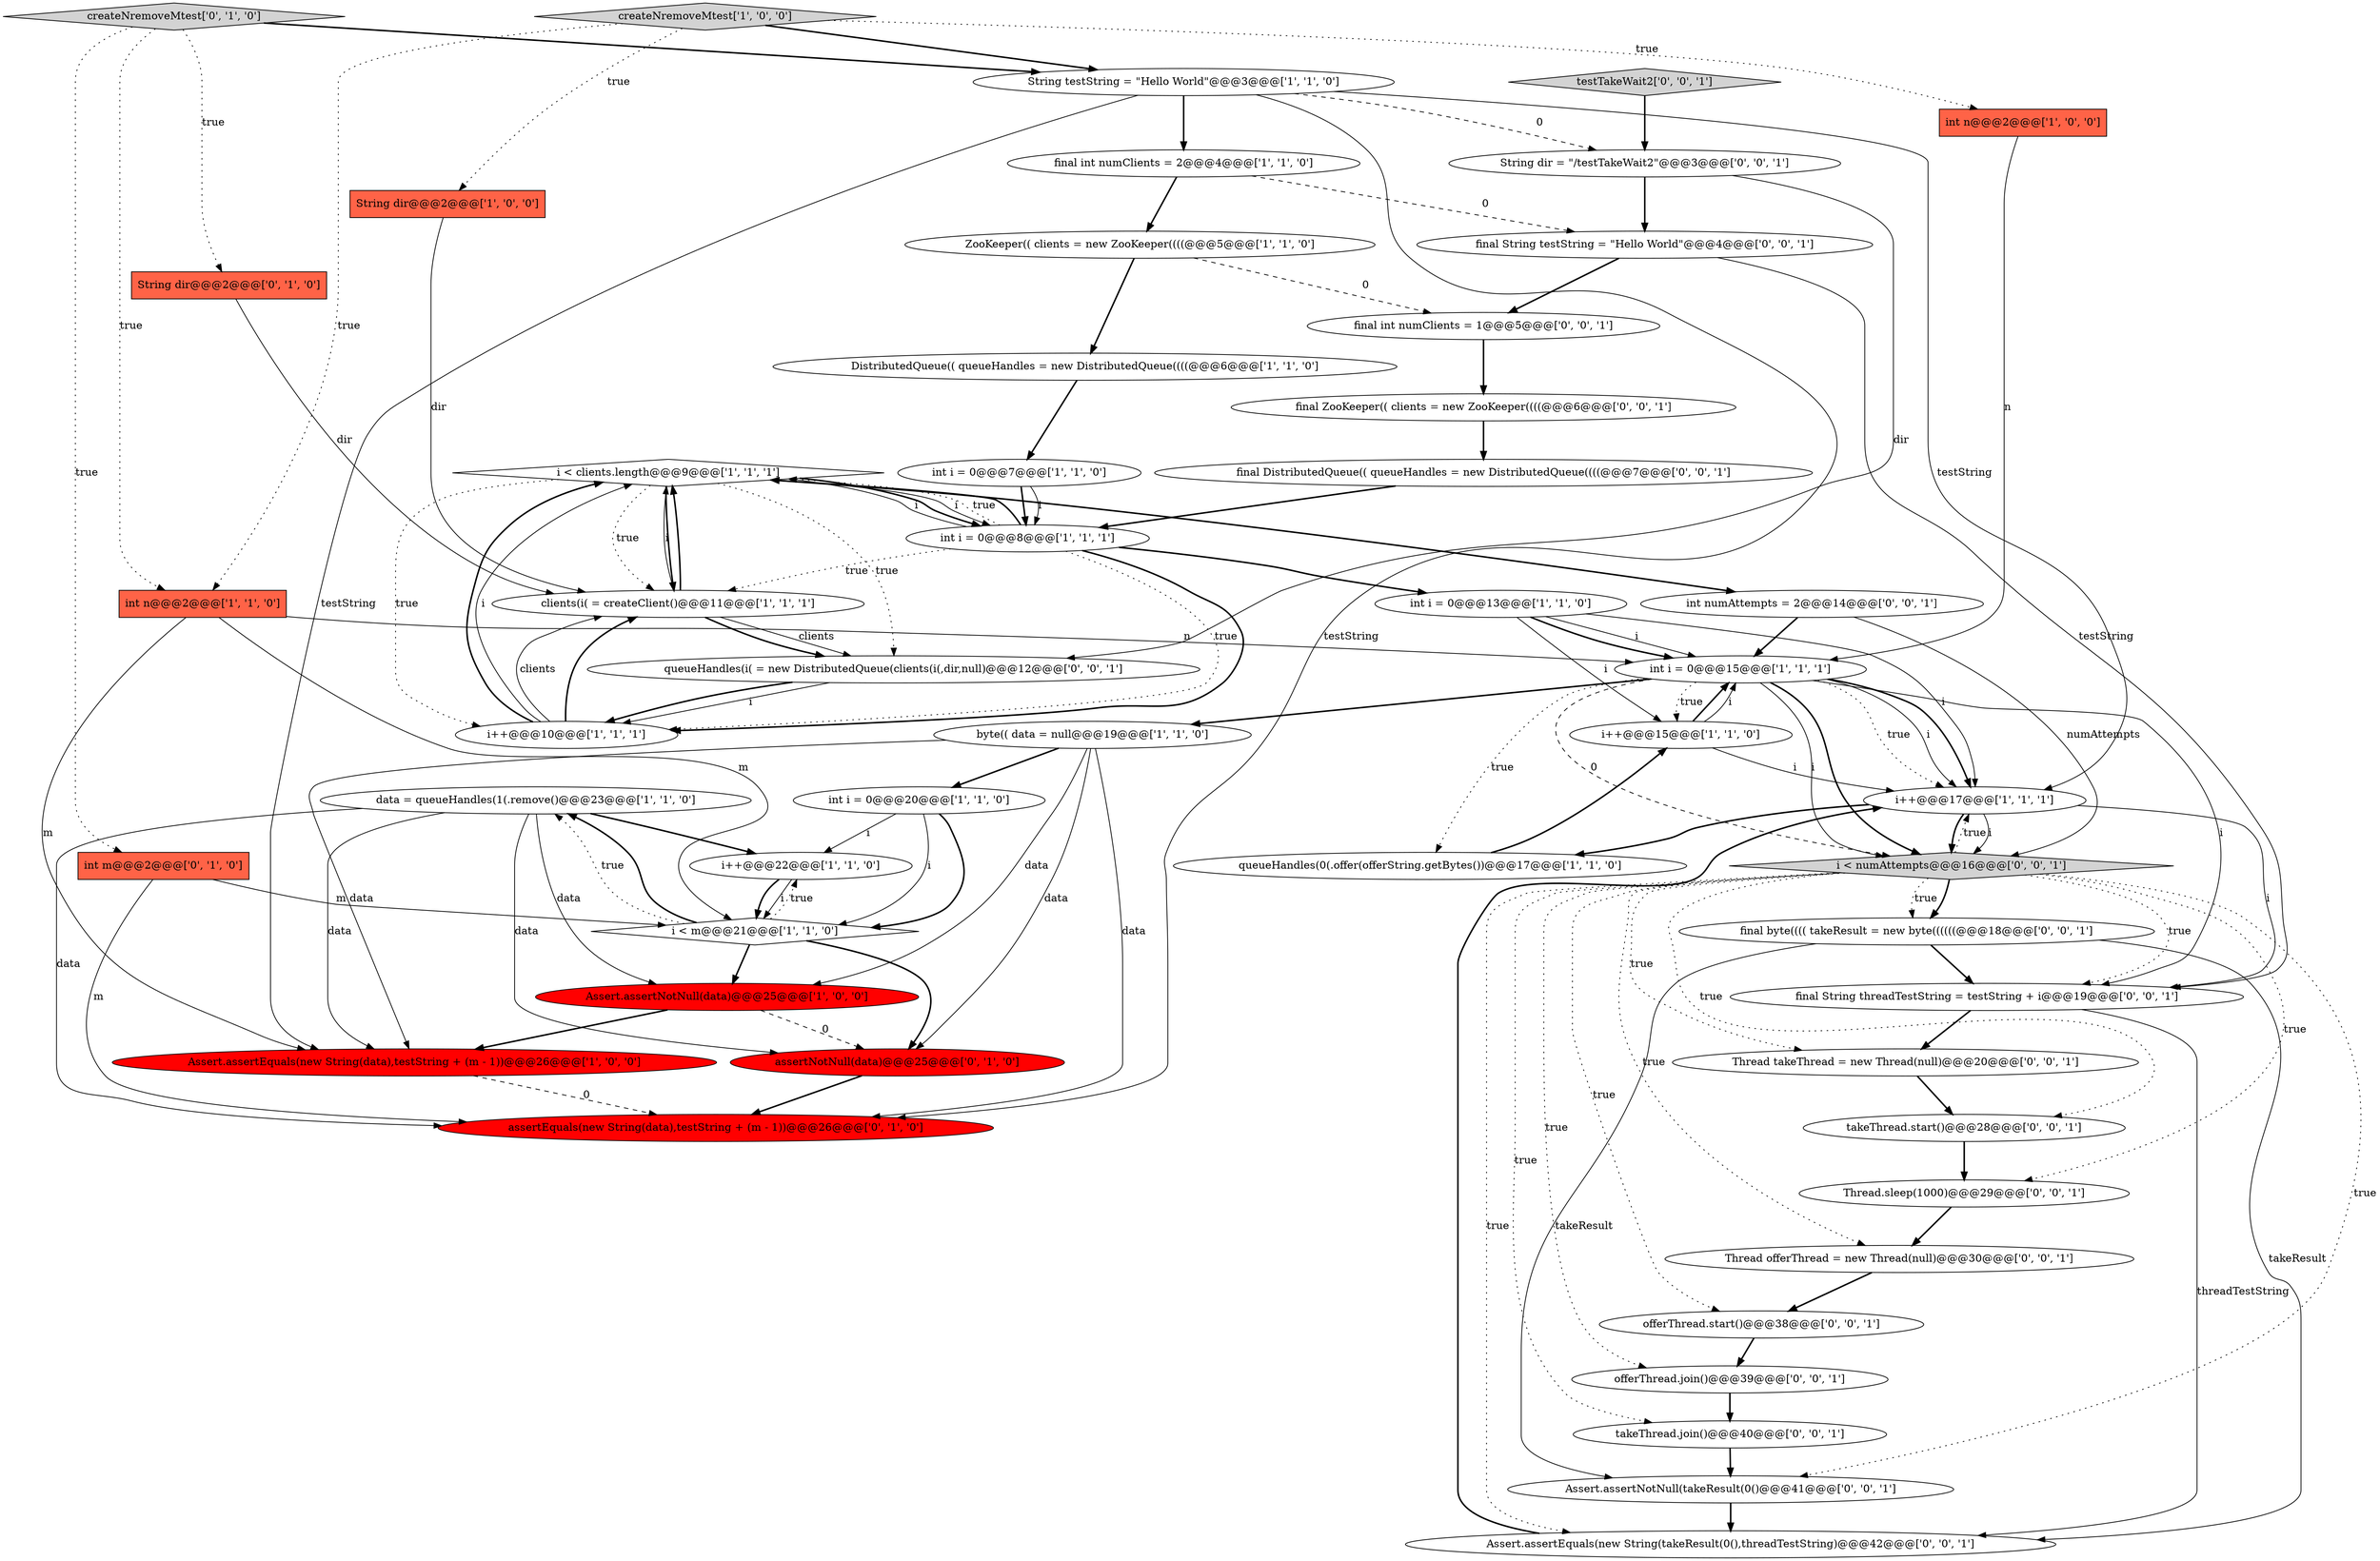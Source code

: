 digraph {
26 [style = filled, label = "assertNotNull(data)@@@25@@@['0', '1', '0']", fillcolor = red, shape = ellipse image = "AAA1AAABBB2BBB"];
16 [style = filled, label = "int i = 0@@@15@@@['1', '1', '1']", fillcolor = white, shape = ellipse image = "AAA0AAABBB1BBB"];
49 [style = filled, label = "offerThread.start()@@@38@@@['0', '0', '1']", fillcolor = white, shape = ellipse image = "AAA0AAABBB3BBB"];
18 [style = filled, label = "Assert.assertEquals(new String(data),testString + (m - 1))@@@26@@@['1', '0', '0']", fillcolor = red, shape = ellipse image = "AAA1AAABBB1BBB"];
23 [style = filled, label = "i++@@@15@@@['1', '1', '0']", fillcolor = white, shape = ellipse image = "AAA0AAABBB1BBB"];
21 [style = filled, label = "final int numClients = 2@@@4@@@['1', '1', '0']", fillcolor = white, shape = ellipse image = "AAA0AAABBB1BBB"];
5 [style = filled, label = "int i = 0@@@7@@@['1', '1', '0']", fillcolor = white, shape = ellipse image = "AAA0AAABBB1BBB"];
24 [style = filled, label = "clients(i( = createClient()@@@11@@@['1', '1', '1']", fillcolor = white, shape = ellipse image = "AAA0AAABBB1BBB"];
47 [style = filled, label = "offerThread.join()@@@39@@@['0', '0', '1']", fillcolor = white, shape = ellipse image = "AAA0AAABBB3BBB"];
43 [style = filled, label = "final byte(((( takeResult = new byte((((((@@@18@@@['0', '0', '1']", fillcolor = white, shape = ellipse image = "AAA0AAABBB3BBB"];
20 [style = filled, label = "i++@@@17@@@['1', '1', '1']", fillcolor = white, shape = ellipse image = "AAA0AAABBB1BBB"];
39 [style = filled, label = "Thread offerThread = new Thread(null)@@@30@@@['0', '0', '1']", fillcolor = white, shape = ellipse image = "AAA0AAABBB3BBB"];
10 [style = filled, label = "createNremoveMtest['1', '0', '0']", fillcolor = lightgray, shape = diamond image = "AAA0AAABBB1BBB"];
44 [style = filled, label = "final String threadTestString = testString + i@@@19@@@['0', '0', '1']", fillcolor = white, shape = ellipse image = "AAA0AAABBB3BBB"];
46 [style = filled, label = "takeThread.start()@@@28@@@['0', '0', '1']", fillcolor = white, shape = ellipse image = "AAA0AAABBB3BBB"];
48 [style = filled, label = "Thread.sleep(1000)@@@29@@@['0', '0', '1']", fillcolor = white, shape = ellipse image = "AAA0AAABBB3BBB"];
3 [style = filled, label = "data = queueHandles(1(.remove()@@@23@@@['1', '1', '0']", fillcolor = white, shape = ellipse image = "AAA0AAABBB1BBB"];
30 [style = filled, label = "queueHandles(i( = new DistributedQueue(clients(i(,dir,null)@@@12@@@['0', '0', '1']", fillcolor = white, shape = ellipse image = "AAA0AAABBB3BBB"];
38 [style = filled, label = "final String testString = \"Hello World\"@@@4@@@['0', '0', '1']", fillcolor = white, shape = ellipse image = "AAA0AAABBB3BBB"];
17 [style = filled, label = "queueHandles(0(.offer(offerString.getBytes())@@@17@@@['1', '1', '0']", fillcolor = white, shape = ellipse image = "AAA0AAABBB1BBB"];
31 [style = filled, label = "Assert.assertEquals(new String(takeResult(0(),threadTestString)@@@42@@@['0', '0', '1']", fillcolor = white, shape = ellipse image = "AAA0AAABBB3BBB"];
27 [style = filled, label = "createNremoveMtest['0', '1', '0']", fillcolor = lightgray, shape = diamond image = "AAA0AAABBB2BBB"];
4 [style = filled, label = "int n@@@2@@@['1', '0', '0']", fillcolor = tomato, shape = box image = "AAA0AAABBB1BBB"];
29 [style = filled, label = "assertEquals(new String(data),testString + (m - 1))@@@26@@@['0', '1', '0']", fillcolor = red, shape = ellipse image = "AAA1AAABBB2BBB"];
42 [style = filled, label = "String dir = \"/testTakeWait2\"@@@3@@@['0', '0', '1']", fillcolor = white, shape = ellipse image = "AAA0AAABBB3BBB"];
9 [style = filled, label = "String dir@@@2@@@['1', '0', '0']", fillcolor = tomato, shape = box image = "AAA0AAABBB1BBB"];
22 [style = filled, label = "int i = 0@@@13@@@['1', '1', '0']", fillcolor = white, shape = ellipse image = "AAA0AAABBB1BBB"];
15 [style = filled, label = "i++@@@10@@@['1', '1', '1']", fillcolor = white, shape = ellipse image = "AAA0AAABBB1BBB"];
19 [style = filled, label = "i < clients.length@@@9@@@['1', '1', '1']", fillcolor = white, shape = diamond image = "AAA0AAABBB1BBB"];
36 [style = filled, label = "Assert.assertNotNull(takeResult(0()@@@41@@@['0', '0', '1']", fillcolor = white, shape = ellipse image = "AAA0AAABBB3BBB"];
25 [style = filled, label = "String dir@@@2@@@['0', '1', '0']", fillcolor = tomato, shape = box image = "AAA0AAABBB2BBB"];
35 [style = filled, label = "i < numAttempts@@@16@@@['0', '0', '1']", fillcolor = lightgray, shape = diamond image = "AAA0AAABBB3BBB"];
41 [style = filled, label = "testTakeWait2['0', '0', '1']", fillcolor = lightgray, shape = diamond image = "AAA0AAABBB3BBB"];
6 [style = filled, label = "int i = 0@@@20@@@['1', '1', '0']", fillcolor = white, shape = ellipse image = "AAA0AAABBB1BBB"];
45 [style = filled, label = "final ZooKeeper(( clients = new ZooKeeper((((@@@6@@@['0', '0', '1']", fillcolor = white, shape = ellipse image = "AAA0AAABBB3BBB"];
14 [style = filled, label = "byte(( data = null@@@19@@@['1', '1', '0']", fillcolor = white, shape = ellipse image = "AAA0AAABBB1BBB"];
2 [style = filled, label = "ZooKeeper(( clients = new ZooKeeper((((@@@5@@@['1', '1', '0']", fillcolor = white, shape = ellipse image = "AAA0AAABBB1BBB"];
34 [style = filled, label = "final DistributedQueue(( queueHandles = new DistributedQueue((((@@@7@@@['0', '0', '1']", fillcolor = white, shape = ellipse image = "AAA0AAABBB3BBB"];
8 [style = filled, label = "i++@@@22@@@['1', '1', '0']", fillcolor = white, shape = ellipse image = "AAA0AAABBB1BBB"];
1 [style = filled, label = "Assert.assertNotNull(data)@@@25@@@['1', '0', '0']", fillcolor = red, shape = ellipse image = "AAA1AAABBB1BBB"];
28 [style = filled, label = "int m@@@2@@@['0', '1', '0']", fillcolor = tomato, shape = box image = "AAA0AAABBB2BBB"];
40 [style = filled, label = "takeThread.join()@@@40@@@['0', '0', '1']", fillcolor = white, shape = ellipse image = "AAA0AAABBB3BBB"];
12 [style = filled, label = "String testString = \"Hello World\"@@@3@@@['1', '1', '0']", fillcolor = white, shape = ellipse image = "AAA0AAABBB1BBB"];
13 [style = filled, label = "int i = 0@@@8@@@['1', '1', '1']", fillcolor = white, shape = ellipse image = "AAA0AAABBB1BBB"];
7 [style = filled, label = "DistributedQueue(( queueHandles = new DistributedQueue((((@@@6@@@['1', '1', '0']", fillcolor = white, shape = ellipse image = "AAA0AAABBB1BBB"];
0 [style = filled, label = "i < m@@@21@@@['1', '1', '0']", fillcolor = white, shape = diamond image = "AAA0AAABBB1BBB"];
37 [style = filled, label = "int numAttempts = 2@@@14@@@['0', '0', '1']", fillcolor = white, shape = ellipse image = "AAA0AAABBB3BBB"];
32 [style = filled, label = "Thread takeThread = new Thread(null)@@@20@@@['0', '0', '1']", fillcolor = white, shape = ellipse image = "AAA0AAABBB3BBB"];
33 [style = filled, label = "final int numClients = 1@@@5@@@['0', '0', '1']", fillcolor = white, shape = ellipse image = "AAA0AAABBB3BBB"];
11 [style = filled, label = "int n@@@2@@@['1', '1', '0']", fillcolor = tomato, shape = box image = "AAA0AAABBB1BBB"];
35->20 [style = dotted, label="true"];
13->24 [style = dotted, label="true"];
42->30 [style = solid, label="dir"];
20->35 [style = solid, label="i"];
4->16 [style = solid, label="n"];
24->30 [style = solid, label="clients"];
16->35 [style = dashed, label="0"];
16->17 [style = dotted, label="true"];
11->18 [style = solid, label="m"];
14->26 [style = solid, label="data"];
3->29 [style = solid, label="data"];
43->36 [style = solid, label="takeResult"];
16->20 [style = dotted, label="true"];
35->43 [style = bold, label=""];
11->16 [style = solid, label="n"];
46->48 [style = bold, label=""];
15->19 [style = solid, label="i"];
48->39 [style = bold, label=""];
3->26 [style = solid, label="data"];
21->2 [style = bold, label=""];
19->24 [style = bold, label=""];
24->30 [style = bold, label=""];
8->0 [style = bold, label=""];
35->47 [style = dotted, label="true"];
10->12 [style = bold, label=""];
39->49 [style = bold, label=""];
16->14 [style = bold, label=""];
33->45 [style = bold, label=""];
22->16 [style = solid, label="i"];
13->15 [style = dotted, label="true"];
13->22 [style = bold, label=""];
0->3 [style = dotted, label="true"];
10->4 [style = dotted, label="true"];
31->20 [style = bold, label=""];
14->29 [style = solid, label="data"];
43->44 [style = bold, label=""];
9->24 [style = solid, label="dir"];
20->44 [style = solid, label="i"];
18->29 [style = dashed, label="0"];
44->31 [style = solid, label="threadTestString"];
0->3 [style = bold, label=""];
24->19 [style = bold, label=""];
27->25 [style = dotted, label="true"];
27->12 [style = bold, label=""];
3->1 [style = solid, label="data"];
16->20 [style = solid, label="i"];
12->21 [style = bold, label=""];
36->31 [style = bold, label=""];
13->19 [style = dotted, label="true"];
35->49 [style = dotted, label="true"];
19->37 [style = bold, label=""];
12->18 [style = solid, label="testString"];
0->8 [style = dotted, label="true"];
35->44 [style = dotted, label="true"];
7->5 [style = bold, label=""];
14->18 [style = solid, label="data"];
19->13 [style = bold, label=""];
16->44 [style = solid, label="i"];
15->24 [style = solid, label="clients"];
44->32 [style = bold, label=""];
35->48 [style = dotted, label="true"];
30->15 [style = solid, label="i"];
35->46 [style = dotted, label="true"];
2->33 [style = dashed, label="0"];
13->15 [style = bold, label=""];
16->35 [style = solid, label="i"];
38->33 [style = bold, label=""];
16->20 [style = bold, label=""];
14->6 [style = bold, label=""];
42->38 [style = bold, label=""];
37->16 [style = bold, label=""];
30->15 [style = bold, label=""];
35->40 [style = dotted, label="true"];
32->46 [style = bold, label=""];
11->0 [style = solid, label="m"];
47->40 [style = bold, label=""];
22->16 [style = bold, label=""];
1->26 [style = dashed, label="0"];
21->38 [style = dashed, label="0"];
5->13 [style = solid, label="i"];
19->24 [style = dotted, label="true"];
19->15 [style = dotted, label="true"];
15->19 [style = bold, label=""];
10->9 [style = dotted, label="true"];
19->30 [style = dotted, label="true"];
35->31 [style = dotted, label="true"];
17->23 [style = bold, label=""];
22->23 [style = solid, label="i"];
12->29 [style = solid, label="testString"];
23->20 [style = solid, label="i"];
13->19 [style = bold, label=""];
12->42 [style = dashed, label="0"];
19->13 [style = solid, label="i"];
40->36 [style = bold, label=""];
10->11 [style = dotted, label="true"];
0->1 [style = bold, label=""];
3->8 [style = bold, label=""];
5->13 [style = bold, label=""];
35->43 [style = dotted, label="true"];
12->20 [style = solid, label="testString"];
35->39 [style = dotted, label="true"];
8->0 [style = solid, label="i"];
23->16 [style = bold, label=""];
20->17 [style = bold, label=""];
38->44 [style = solid, label="testString"];
0->26 [style = bold, label=""];
28->29 [style = solid, label="m"];
35->36 [style = dotted, label="true"];
26->29 [style = bold, label=""];
28->0 [style = solid, label="m"];
34->13 [style = bold, label=""];
1->18 [style = bold, label=""];
6->0 [style = bold, label=""];
37->35 [style = solid, label="numAttempts"];
16->23 [style = dotted, label="true"];
6->8 [style = solid, label="i"];
23->16 [style = solid, label="i"];
27->11 [style = dotted, label="true"];
6->0 [style = solid, label="i"];
22->20 [style = solid, label="i"];
49->47 [style = bold, label=""];
27->28 [style = dotted, label="true"];
13->19 [style = solid, label="i"];
24->19 [style = solid, label="i"];
14->1 [style = solid, label="data"];
15->24 [style = bold, label=""];
25->24 [style = solid, label="dir"];
20->35 [style = bold, label=""];
2->7 [style = bold, label=""];
16->35 [style = bold, label=""];
43->31 [style = solid, label="takeResult"];
3->18 [style = solid, label="data"];
45->34 [style = bold, label=""];
41->42 [style = bold, label=""];
35->32 [style = dotted, label="true"];
}
